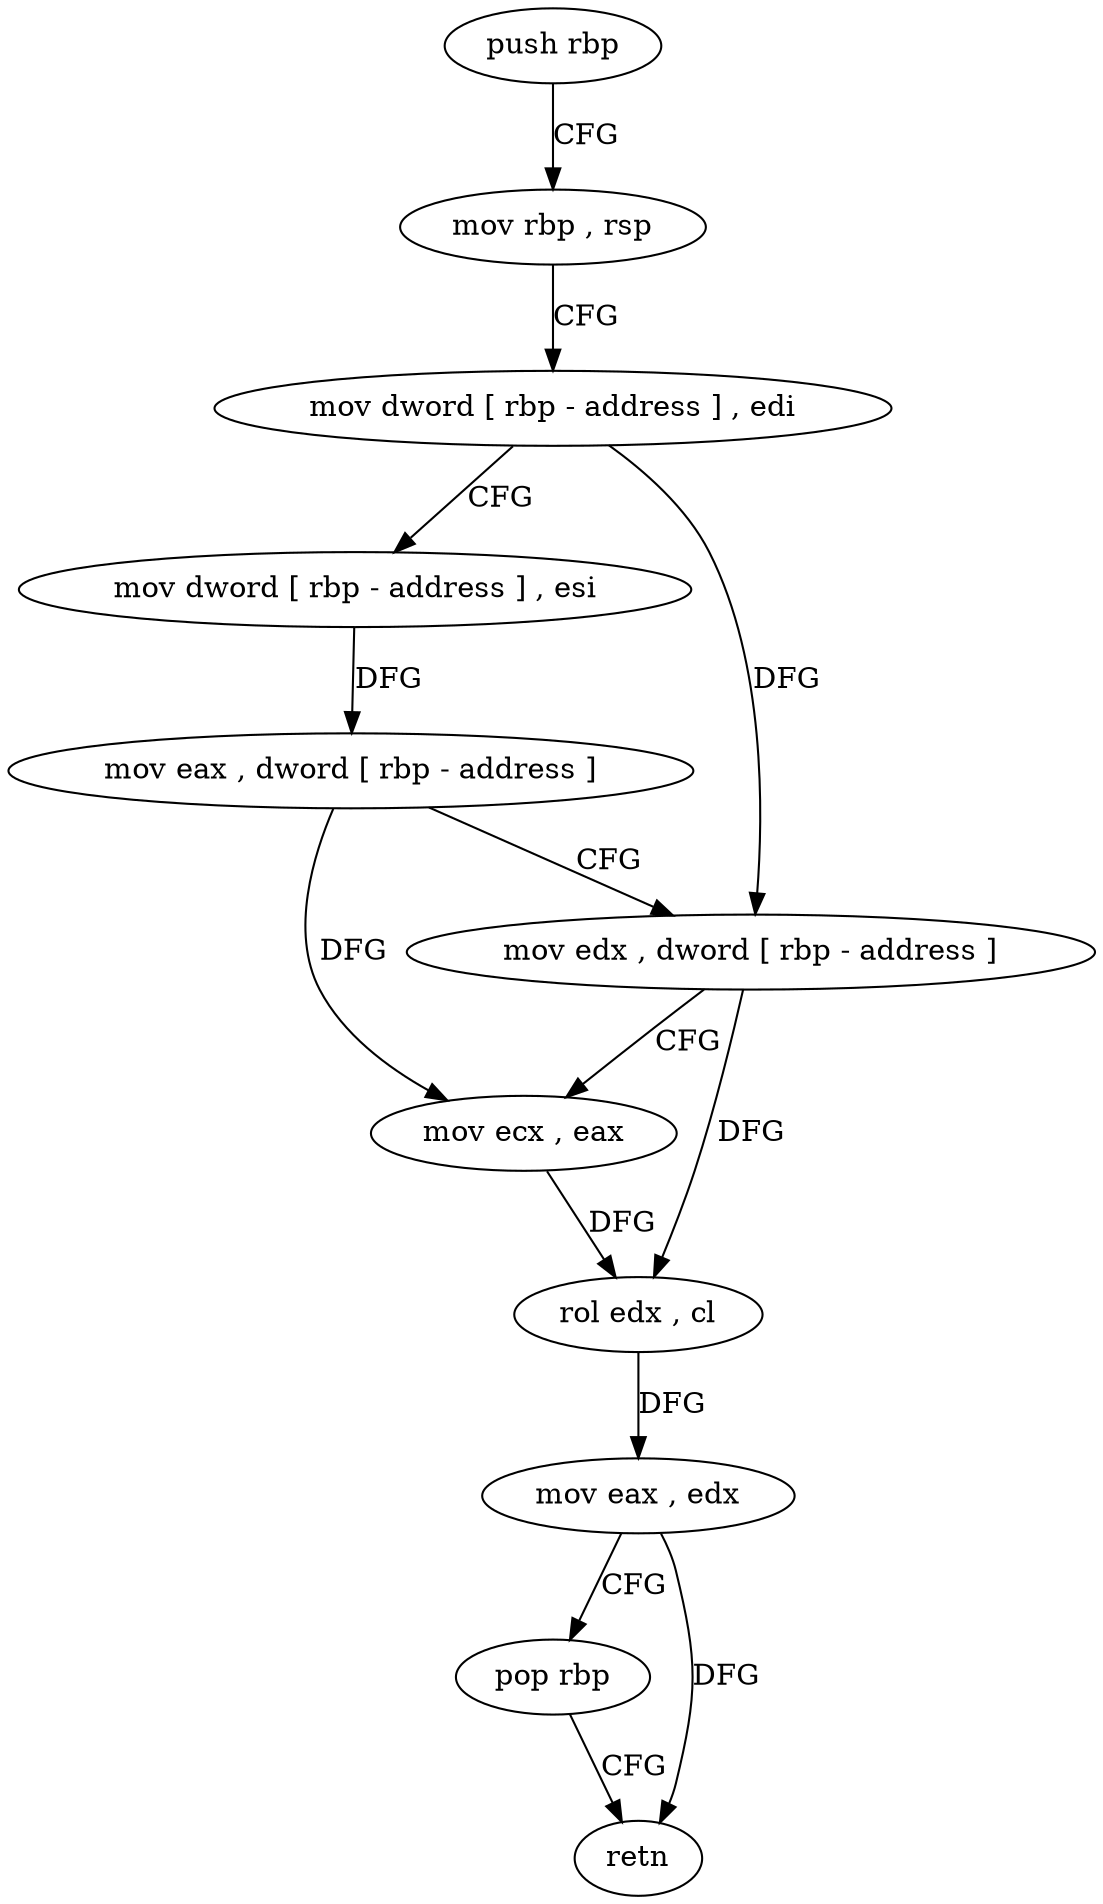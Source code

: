 digraph "func" {
"4490742" [label = "push rbp" ]
"4490743" [label = "mov rbp , rsp" ]
"4490746" [label = "mov dword [ rbp - address ] , edi" ]
"4490749" [label = "mov dword [ rbp - address ] , esi" ]
"4490752" [label = "mov eax , dword [ rbp - address ]" ]
"4490755" [label = "mov edx , dword [ rbp - address ]" ]
"4490758" [label = "mov ecx , eax" ]
"4490760" [label = "rol edx , cl" ]
"4490762" [label = "mov eax , edx" ]
"4490764" [label = "pop rbp" ]
"4490765" [label = "retn" ]
"4490742" -> "4490743" [ label = "CFG" ]
"4490743" -> "4490746" [ label = "CFG" ]
"4490746" -> "4490749" [ label = "CFG" ]
"4490746" -> "4490755" [ label = "DFG" ]
"4490749" -> "4490752" [ label = "DFG" ]
"4490752" -> "4490755" [ label = "CFG" ]
"4490752" -> "4490758" [ label = "DFG" ]
"4490755" -> "4490758" [ label = "CFG" ]
"4490755" -> "4490760" [ label = "DFG" ]
"4490758" -> "4490760" [ label = "DFG" ]
"4490760" -> "4490762" [ label = "DFG" ]
"4490762" -> "4490764" [ label = "CFG" ]
"4490762" -> "4490765" [ label = "DFG" ]
"4490764" -> "4490765" [ label = "CFG" ]
}
